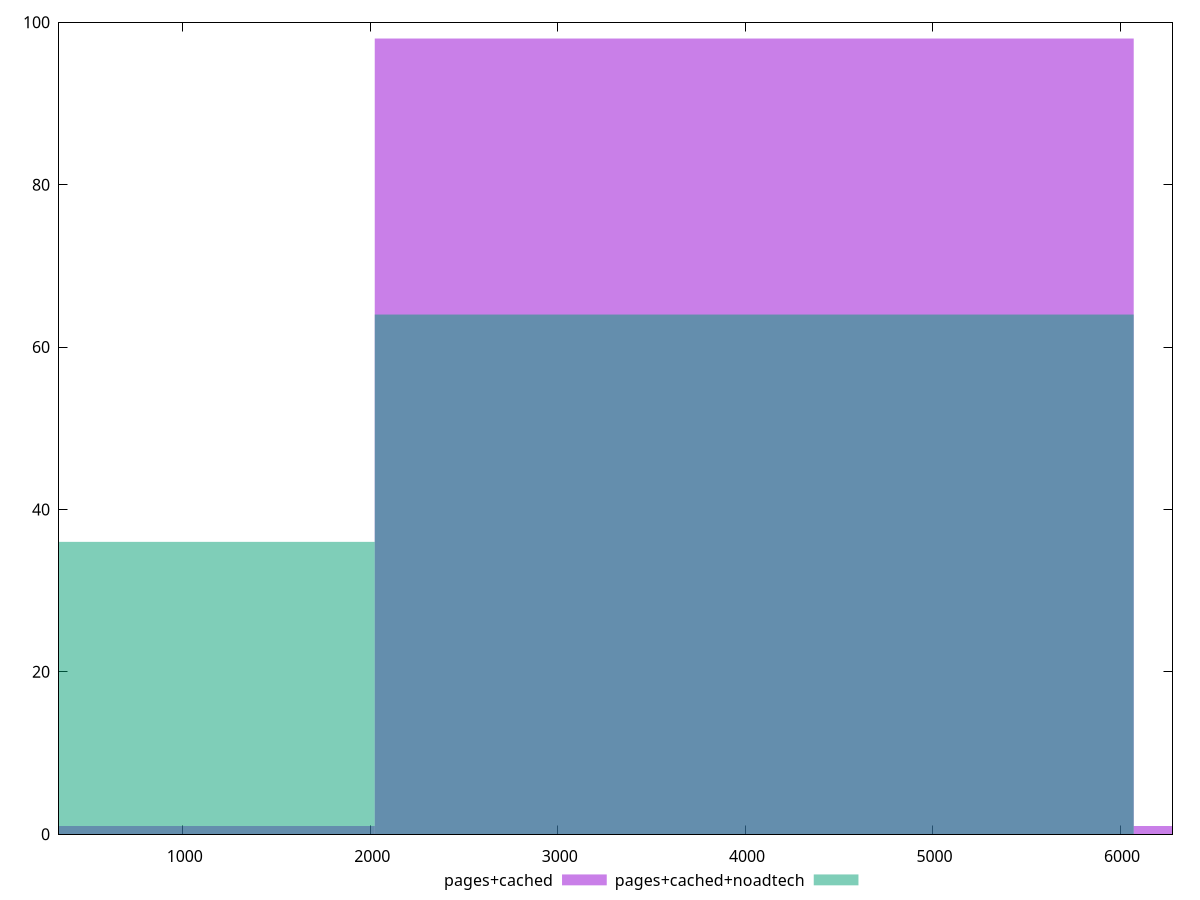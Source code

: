 reset

$pagesCached <<EOF
4048.7339430161164 98
8097.467886032233 1
0 1
EOF

$pagesCachedNoadtech <<EOF
4048.7339430161164 64
0 36
EOF

set key outside below
set boxwidth 4048.7339430161164
set xrange [340:6280]
set yrange [0:100]
set trange [0:100]
set style fill transparent solid 0.5 noborder
set terminal svg size 640, 500 enhanced background rgb 'white'
set output "report_00013_2021-02-09T12-04-24.940Z/unused-javascript/comparison/histogram/1_vs_2.svg"

plot $pagesCached title "pages+cached" with boxes, \
     $pagesCachedNoadtech title "pages+cached+noadtech" with boxes

reset
